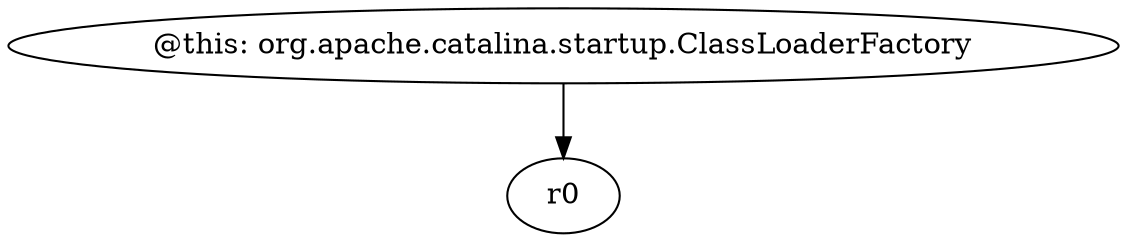 digraph g {
0[label="@this: org.apache.catalina.startup.ClassLoaderFactory"]
1[label="r0"]
0->1[label=""]
}